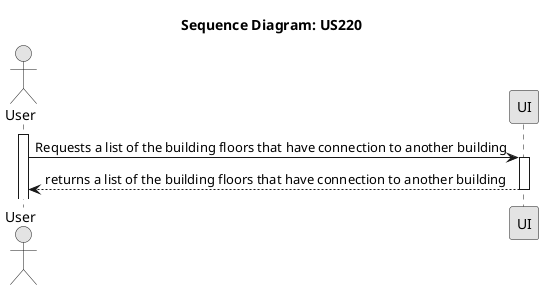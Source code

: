 @startuml
skinparam Monochrome true
skinparam PackageStyle rectangle
skinparam Shadowing false

title Sequence Diagram: US220

actor "User" as User
participant "UI" as UI

activate User

User -> UI : Requests a list of the building floors that have connection to another building
activate UI
UI --> User : returns a list of the building floors that have connection to another building
deactivate UI

@enduml